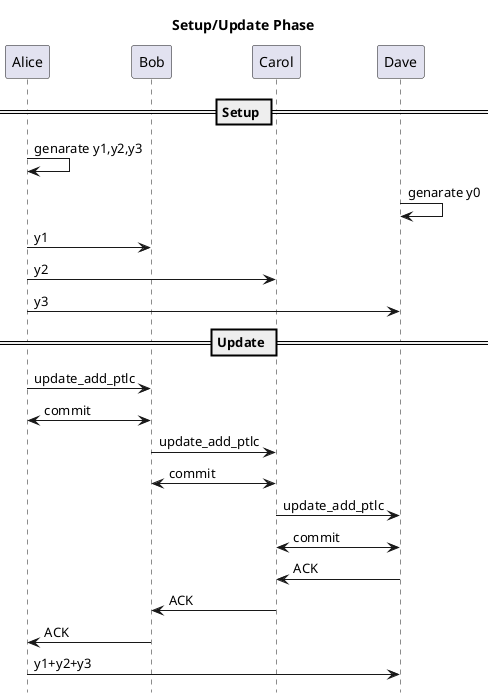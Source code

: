 @startuml
title Setup/Update Phase
hide footbox
participant Alice
participant Bob
participant Carol
participant Dave

== Setup ==

Alice -> Alice: genarate y1,y2,y3
Dave -> Dave: genarate y0
Alice -> Bob: y1
Alice -> Carol: y2
Alice -> Dave: y3

== Update ==

Alice -> Bob: update_add_ptlc
Alice <-> Bob: commit

Bob -> Carol: update_add_ptlc
Bob <-> Carol: commit

Carol -> Dave: update_add_ptlc
Carol <-> Dave: commit

Dave -> Carol: ACK
Carol -> Bob: ACK
Bob -> Alice: ACK

Alice -> Dave: y1+y2+y3

@enduml
